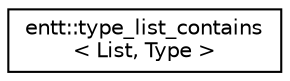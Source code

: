 digraph "Graphical Class Hierarchy"
{
 // LATEX_PDF_SIZE
  edge [fontname="Helvetica",fontsize="10",labelfontname="Helvetica",labelfontsize="10"];
  node [fontname="Helvetica",fontsize="10",shape=record];
  rankdir="LR";
  Node0 [label="entt::type_list_contains\l\< List, Type \>",height=0.2,width=0.4,color="black", fillcolor="white", style="filled",URL="$structentt_1_1type__list__contains.html",tooltip="Provides the member constant value to true if a type list contains a given type, false otherwise."];
}
